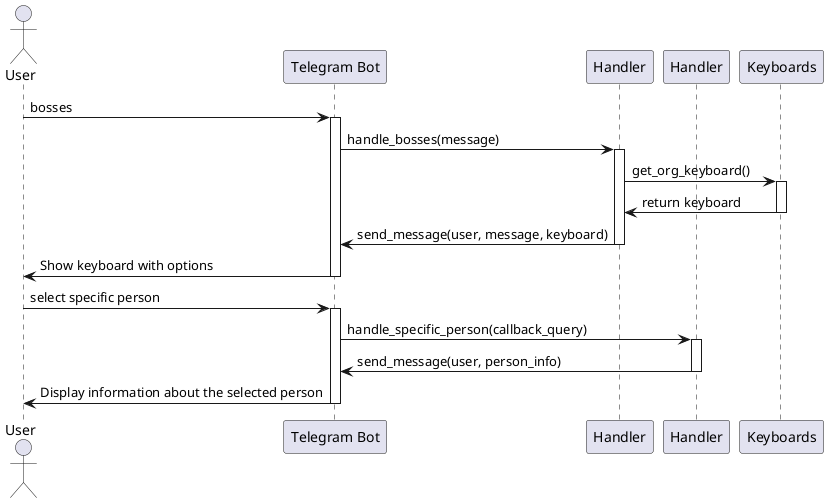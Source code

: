 @startuml
actor User
participant "Telegram Bot" as Bot
participant "Handler" as BossesHandler
participant "Handler" as SpecificPersonHandler
participant "Keyboards" as Keyboards

User -> Bot: bosses
activate Bot
Bot -> BossesHandler: handle_bosses(message)
activate BossesHandler
BossesHandler -> Keyboards: get_org_keyboard()
activate Keyboards
Keyboards -> BossesHandler: return keyboard
deactivate Keyboards
BossesHandler -> Bot: send_message(user, message, keyboard)
deactivate BossesHandler
Bot -> User: Show keyboard with options
deactivate Bot

User -> Bot: select specific person
activate Bot
Bot -> SpecificPersonHandler: handle_specific_person(callback_query)
activate SpecificPersonHandler
SpecificPersonHandler -> Bot: send_message(user, person_info)
deactivate SpecificPersonHandler
Bot -> User: Display information about the selected person
deactivate Bot
@enduml
